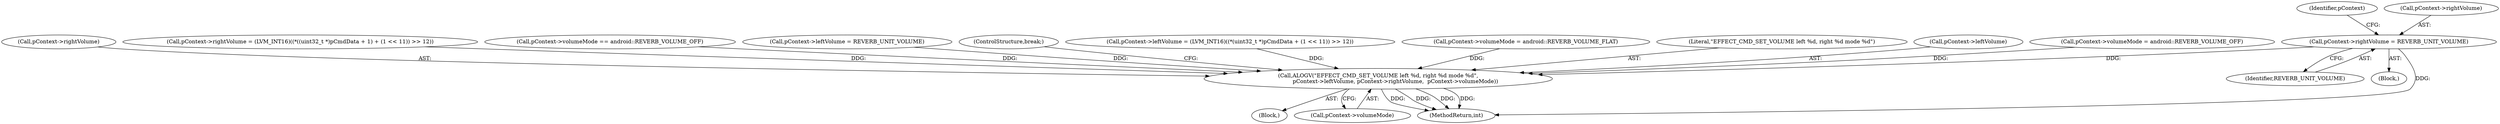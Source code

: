 digraph "0_Android_9e29523b9537983b4c4b205ff868d0b3bca0383b_0@pointer" {
"1000654" [label="(Call,pContext->rightVolume = REVERB_UNIT_VOLUME)"];
"1000664" [label="(Call,ALOGV(\"EFFECT_CMD_SET_VOLUME left %d, right %d mode %d\",\n                    pContext->leftVolume, pContext->rightVolume,  pContext->volumeMode))"];
"1000669" [label="(Call,pContext->rightVolume)"];
"1000599" [label="(Call,pContext->rightVolume = (LVM_INT16)((*((uint32_t *)pCmdData + 1) + (1 << 11)) >> 12))"];
"1000661" [label="(Identifier,pContext)"];
"1000636" [label="(Call,pContext->volumeMode == android::REVERB_VOLUME_OFF)"];
"1000649" [label="(Call,pContext->leftVolume = REVERB_UNIT_VOLUME)"];
"1000655" [label="(Call,pContext->rightVolume)"];
"1000664" [label="(Call,ALOGV(\"EFFECT_CMD_SET_VOLUME left %d, right %d mode %d\",\n                    pContext->leftVolume, pContext->rightVolume,  pContext->volumeMode))"];
"1000138" [label="(Block,)"];
"1000654" [label="(Call,pContext->rightVolume = REVERB_UNIT_VOLUME)"];
"1000672" [label="(Call,pContext->volumeMode)"];
"1000675" [label="(ControlStructure,break;)"];
"1000583" [label="(Call,pContext->leftVolume = (LVM_INT16)((*(uint32_t *)pCmdData + (1 << 11)) >> 12))"];
"1000642" [label="(Call,pContext->volumeMode = android::REVERB_VOLUME_FLAT)"];
"1000665" [label="(Literal,\"EFFECT_CMD_SET_VOLUME left %d, right %d mode %d\")"];
"1000658" [label="(Identifier,REVERB_UNIT_VOLUME)"];
"1000666" [label="(Call,pContext->leftVolume)"];
"1000648" [label="(Block,)"];
"1000688" [label="(MethodReturn,int)"];
"1000659" [label="(Call,pContext->volumeMode = android::REVERB_VOLUME_OFF)"];
"1000654" -> "1000648"  [label="AST: "];
"1000654" -> "1000658"  [label="CFG: "];
"1000655" -> "1000654"  [label="AST: "];
"1000658" -> "1000654"  [label="AST: "];
"1000661" -> "1000654"  [label="CFG: "];
"1000654" -> "1000688"  [label="DDG: "];
"1000654" -> "1000664"  [label="DDG: "];
"1000664" -> "1000138"  [label="AST: "];
"1000664" -> "1000672"  [label="CFG: "];
"1000665" -> "1000664"  [label="AST: "];
"1000666" -> "1000664"  [label="AST: "];
"1000669" -> "1000664"  [label="AST: "];
"1000672" -> "1000664"  [label="AST: "];
"1000675" -> "1000664"  [label="CFG: "];
"1000664" -> "1000688"  [label="DDG: "];
"1000664" -> "1000688"  [label="DDG: "];
"1000664" -> "1000688"  [label="DDG: "];
"1000664" -> "1000688"  [label="DDG: "];
"1000649" -> "1000664"  [label="DDG: "];
"1000583" -> "1000664"  [label="DDG: "];
"1000599" -> "1000664"  [label="DDG: "];
"1000642" -> "1000664"  [label="DDG: "];
"1000659" -> "1000664"  [label="DDG: "];
"1000636" -> "1000664"  [label="DDG: "];
}
